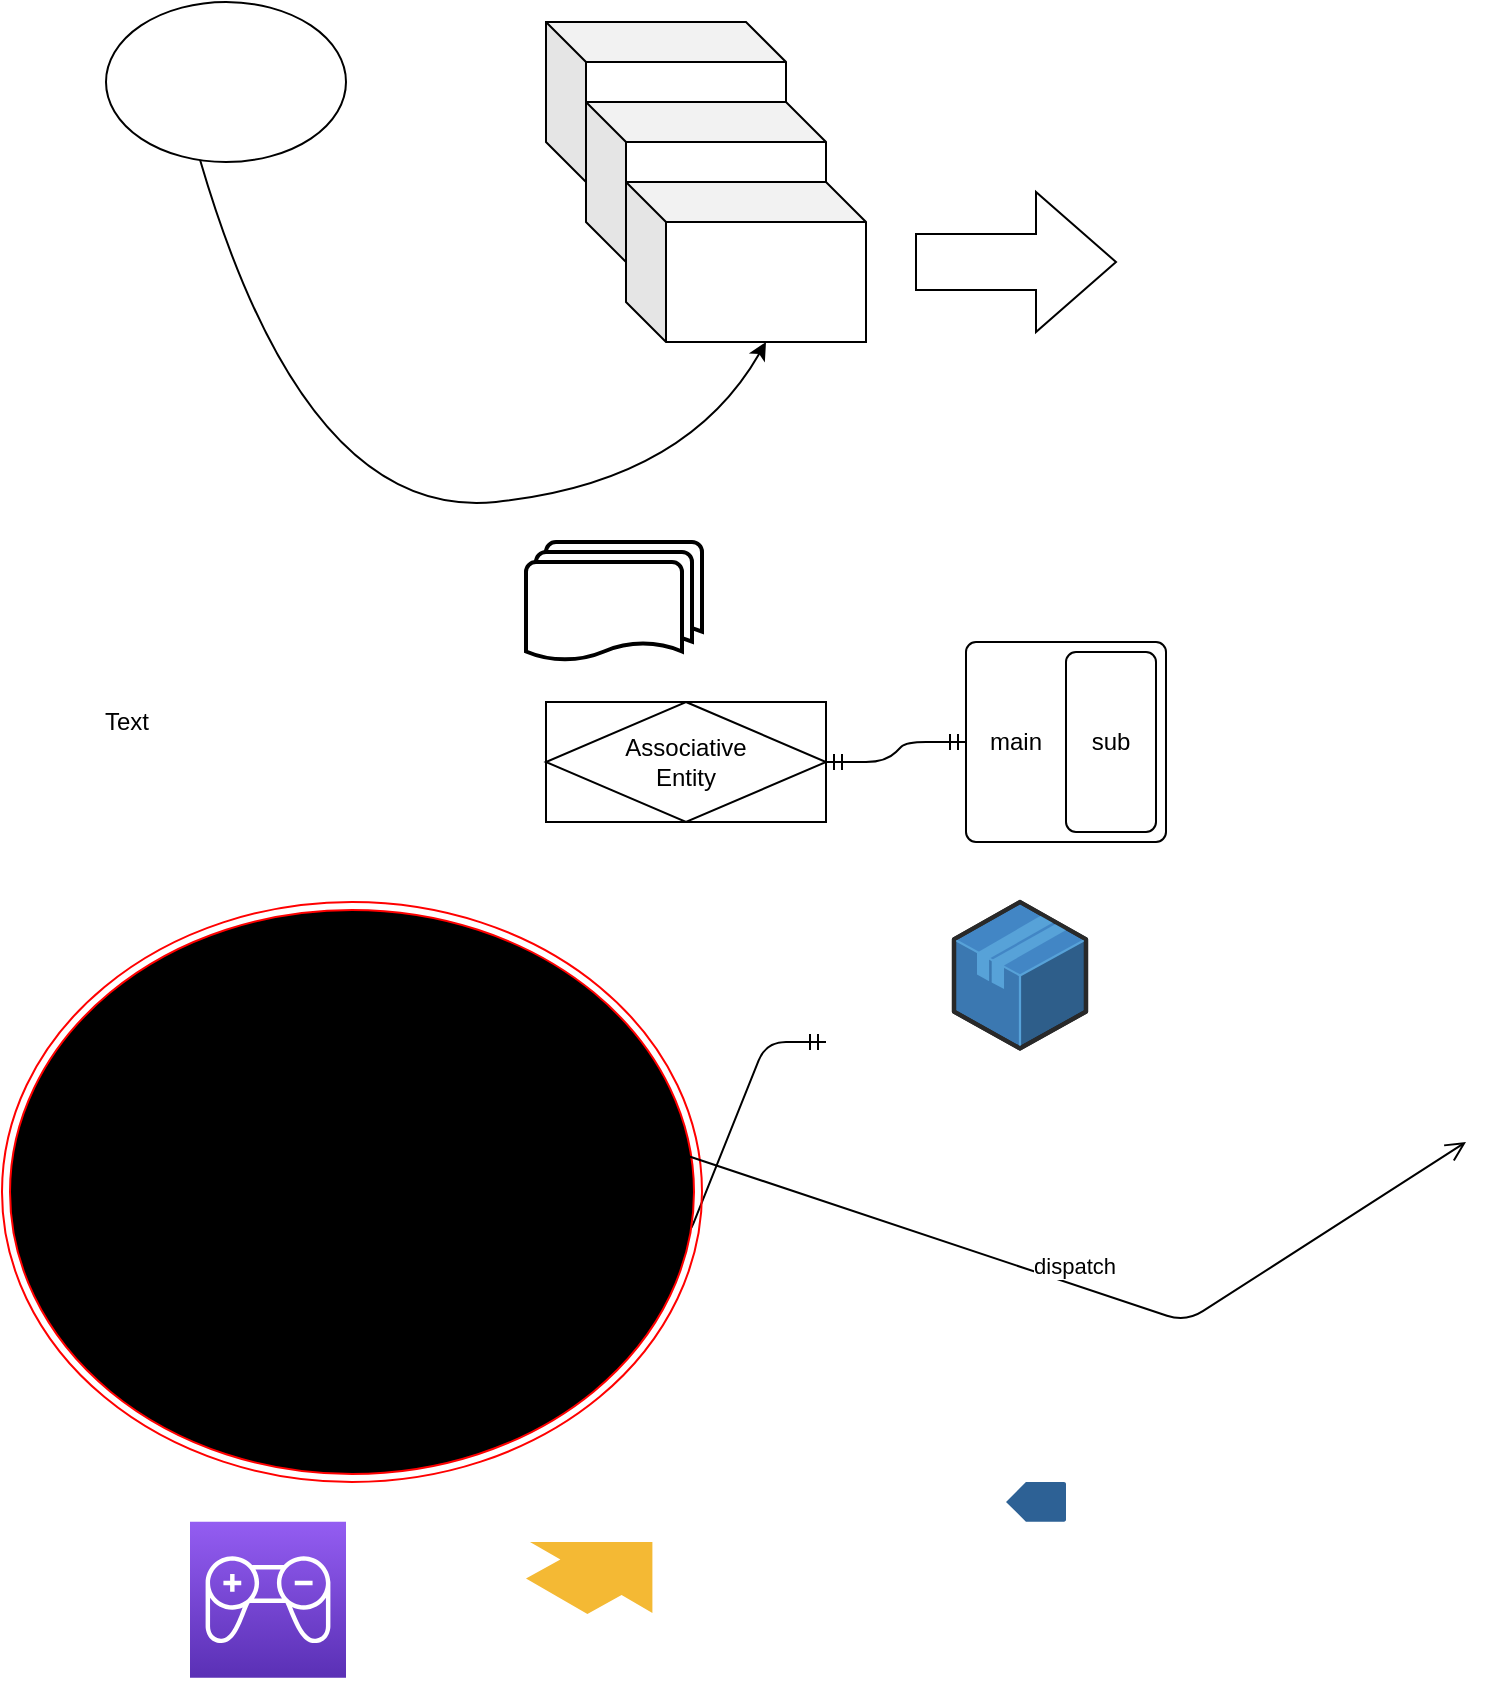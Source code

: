 <mxfile version="14.6.2" type="github">
  <diagram id="DMQqjgYefjVSN_3mJzKR" name="Page-1">
    <mxGraphModel dx="1422" dy="746" grid="1" gridSize="10" guides="1" tooltips="1" connect="1" arrows="1" fold="1" page="1" pageScale="1" pageWidth="827" pageHeight="1169" math="0" shadow="0">
      <root>
        <mxCell id="0" />
        <mxCell id="1" parent="0" />
        <mxCell id="kzOSEtPjUSbWI9TXHq0k-1" value="" style="ellipse;whiteSpace=wrap;html=1;" vertex="1" parent="1">
          <mxGeometry x="100" y="90" width="120" height="80" as="geometry" />
        </mxCell>
        <mxCell id="kzOSEtPjUSbWI9TXHq0k-2" value="" style="shape=cube;whiteSpace=wrap;html=1;boundedLbl=1;backgroundOutline=1;darkOpacity=0.05;darkOpacity2=0.1;" vertex="1" parent="1">
          <mxGeometry x="320" y="100" width="120" height="80" as="geometry" />
        </mxCell>
        <mxCell id="kzOSEtPjUSbWI9TXHq0k-3" value="" style="shape=cube;whiteSpace=wrap;html=1;boundedLbl=1;backgroundOutline=1;darkOpacity=0.05;darkOpacity2=0.1;" vertex="1" parent="1">
          <mxGeometry x="340" y="140" width="120" height="80" as="geometry" />
        </mxCell>
        <mxCell id="kzOSEtPjUSbWI9TXHq0k-4" value="" style="shape=cube;whiteSpace=wrap;html=1;boundedLbl=1;backgroundOutline=1;darkOpacity=0.05;darkOpacity2=0.1;" vertex="1" parent="1">
          <mxGeometry x="360" y="180" width="120" height="80" as="geometry" />
        </mxCell>
        <mxCell id="kzOSEtPjUSbWI9TXHq0k-5" value="" style="curved=1;endArrow=classic;html=1;exitX=0.392;exitY=0.988;exitDx=0;exitDy=0;exitPerimeter=0;entryX=0;entryY=0;entryDx=70;entryDy=80;entryPerimeter=0;" edge="1" parent="1" source="kzOSEtPjUSbWI9TXHq0k-1" target="kzOSEtPjUSbWI9TXHq0k-4">
          <mxGeometry width="50" height="50" relative="1" as="geometry">
            <mxPoint x="390" y="380" as="sourcePoint" />
            <mxPoint x="440" y="330" as="targetPoint" />
            <Array as="points">
              <mxPoint x="200" y="350" />
              <mxPoint x="390" y="330" />
            </Array>
          </mxGeometry>
        </mxCell>
        <mxCell id="kzOSEtPjUSbWI9TXHq0k-6" value="" style="html=1;shadow=0;dashed=0;align=center;verticalAlign=middle;shape=mxgraph.arrows2.arrow;dy=0.6;dx=40;direction=north;notch=0;rotation=90;" vertex="1" parent="1">
          <mxGeometry x="520" y="170" width="70" height="100" as="geometry" />
        </mxCell>
        <mxCell id="kzOSEtPjUSbWI9TXHq0k-7" value="" style="strokeWidth=2;html=1;shape=mxgraph.flowchart.multi-document;whiteSpace=wrap;" vertex="1" parent="1">
          <mxGeometry x="310" y="360" width="88" height="60" as="geometry" />
        </mxCell>
        <mxCell id="kzOSEtPjUSbWI9TXHq0k-8" value="Associative&#xa;Entity" style="shape=associativeEntity;whiteSpace=wrap;html=1;align=center;" vertex="1" parent="1">
          <mxGeometry x="320" y="440" width="140" height="60" as="geometry" />
        </mxCell>
        <mxCell id="kzOSEtPjUSbWI9TXHq0k-9" value="" style="rounded=1;absoluteArcSize=1;html=1;arcSize=10;" vertex="1" parent="1">
          <mxGeometry x="530" y="410" width="100" height="100" as="geometry" />
        </mxCell>
        <mxCell id="kzOSEtPjUSbWI9TXHq0k-10" value="main" style="html=1;shape=mxgraph.er.anchor;whiteSpace=wrap;" vertex="1" parent="kzOSEtPjUSbWI9TXHq0k-9">
          <mxGeometry width="50" height="100" as="geometry" />
        </mxCell>
        <mxCell id="kzOSEtPjUSbWI9TXHq0k-11" value="sub" style="rounded=1;absoluteArcSize=1;html=1;arcSize=10;whiteSpace=wrap;points=[];strokeColor=inherit;fillColor=inherit;" vertex="1" parent="kzOSEtPjUSbWI9TXHq0k-9">
          <mxGeometry x="50" y="5" width="45" height="90" as="geometry" />
        </mxCell>
        <mxCell id="kzOSEtPjUSbWI9TXHq0k-12" value="" style="edgeStyle=entityRelationEdgeStyle;fontSize=12;html=1;endArrow=ERmandOne;startArrow=ERmandOne;" edge="1" parent="1">
          <mxGeometry width="100" height="100" relative="1" as="geometry">
            <mxPoint x="360" y="710" as="sourcePoint" />
            <mxPoint x="460" y="610" as="targetPoint" />
          </mxGeometry>
        </mxCell>
        <mxCell id="kzOSEtPjUSbWI9TXHq0k-13" value="" style="edgeStyle=entityRelationEdgeStyle;fontSize=12;html=1;endArrow=ERmandOne;startArrow=ERmandOne;" edge="1" parent="1" source="kzOSEtPjUSbWI9TXHq0k-8" target="kzOSEtPjUSbWI9TXHq0k-10">
          <mxGeometry width="100" height="100" relative="1" as="geometry">
            <mxPoint x="360" y="710" as="sourcePoint" />
            <mxPoint x="460" y="610" as="targetPoint" />
          </mxGeometry>
        </mxCell>
        <mxCell id="kzOSEtPjUSbWI9TXHq0k-14" value="" style="ellipse;html=1;shape=endState;fillColor=#000000;strokeColor=#ff0000;" vertex="1" parent="1">
          <mxGeometry x="48" y="540" width="350" height="290" as="geometry" />
        </mxCell>
        <mxCell id="kzOSEtPjUSbWI9TXHq0k-15" value="dispatch" style="html=1;verticalAlign=bottom;startArrow=circle;startFill=1;endArrow=open;startSize=6;endSize=8;" edge="1" parent="1">
          <mxGeometry width="80" relative="1" as="geometry">
            <mxPoint x="370" y="660" as="sourcePoint" />
            <mxPoint x="780" y="660" as="targetPoint" />
            <Array as="points">
              <mxPoint x="640" y="750" />
            </Array>
          </mxGeometry>
        </mxCell>
        <mxCell id="kzOSEtPjUSbWI9TXHq0k-16" value="" style="verticalLabelPosition=bottom;html=1;verticalAlign=top;strokeWidth=1;align=center;outlineConnect=0;dashed=0;outlineConnect=0;shape=mxgraph.aws3d.flatEdge;fillColor=#000000;aspect=fixed;" vertex="1" parent="1">
          <mxGeometry x="310" y="860" width="63.2" height="36" as="geometry" />
        </mxCell>
        <mxCell id="kzOSEtPjUSbWI9TXHq0k-17" value="" style="verticalLabelPosition=bottom;html=1;verticalAlign=top;strokeWidth=1;align=center;outlineConnect=0;dashed=0;outlineConnect=0;shape=mxgraph.aws3d.reference;aspect=fixed;" vertex="1" parent="1">
          <mxGeometry x="550" y="830" width="30" height="19.83" as="geometry" />
        </mxCell>
        <mxCell id="kzOSEtPjUSbWI9TXHq0k-18" value="" style="verticalLabelPosition=bottom;html=1;verticalAlign=top;strokeWidth=1;align=center;outlineConnect=0;dashed=0;outlineConnect=0;shape=mxgraph.aws3d.application;fillColor=#4286c5;strokeColor=#57A2D8;aspect=fixed;" vertex="1" parent="1">
          <mxGeometry x="524" y="540" width="66" height="73.24" as="geometry" />
        </mxCell>
        <mxCell id="kzOSEtPjUSbWI9TXHq0k-19" value="Text" style="text;html=1;resizable=0;autosize=1;align=center;verticalAlign=middle;points=[];fillColor=none;strokeColor=none;rounded=0;" vertex="1" parent="1">
          <mxGeometry x="90" y="440" width="40" height="20" as="geometry" />
        </mxCell>
        <mxCell id="kzOSEtPjUSbWI9TXHq0k-20" value="" style="points=[[0,0,0],[0.25,0,0],[0.5,0,0],[0.75,0,0],[1,0,0],[0,1,0],[0.25,1,0],[0.5,1,0],[0.75,1,0],[1,1,0],[0,0.25,0],[0,0.5,0],[0,0.75,0],[1,0.25,0],[1,0.5,0],[1,0.75,0]];outlineConnect=0;fontColor=#232F3E;gradientColor=#945DF2;gradientDirection=north;fillColor=#5A30B5;strokeColor=#ffffff;dashed=0;verticalLabelPosition=bottom;verticalAlign=top;align=center;html=1;fontSize=12;fontStyle=0;aspect=fixed;shape=mxgraph.aws4.resourceIcon;resIcon=mxgraph.aws4.game_tech2;" vertex="1" parent="1">
          <mxGeometry x="142" y="849.83" width="78" height="78" as="geometry" />
        </mxCell>
      </root>
    </mxGraphModel>
  </diagram>
</mxfile>
